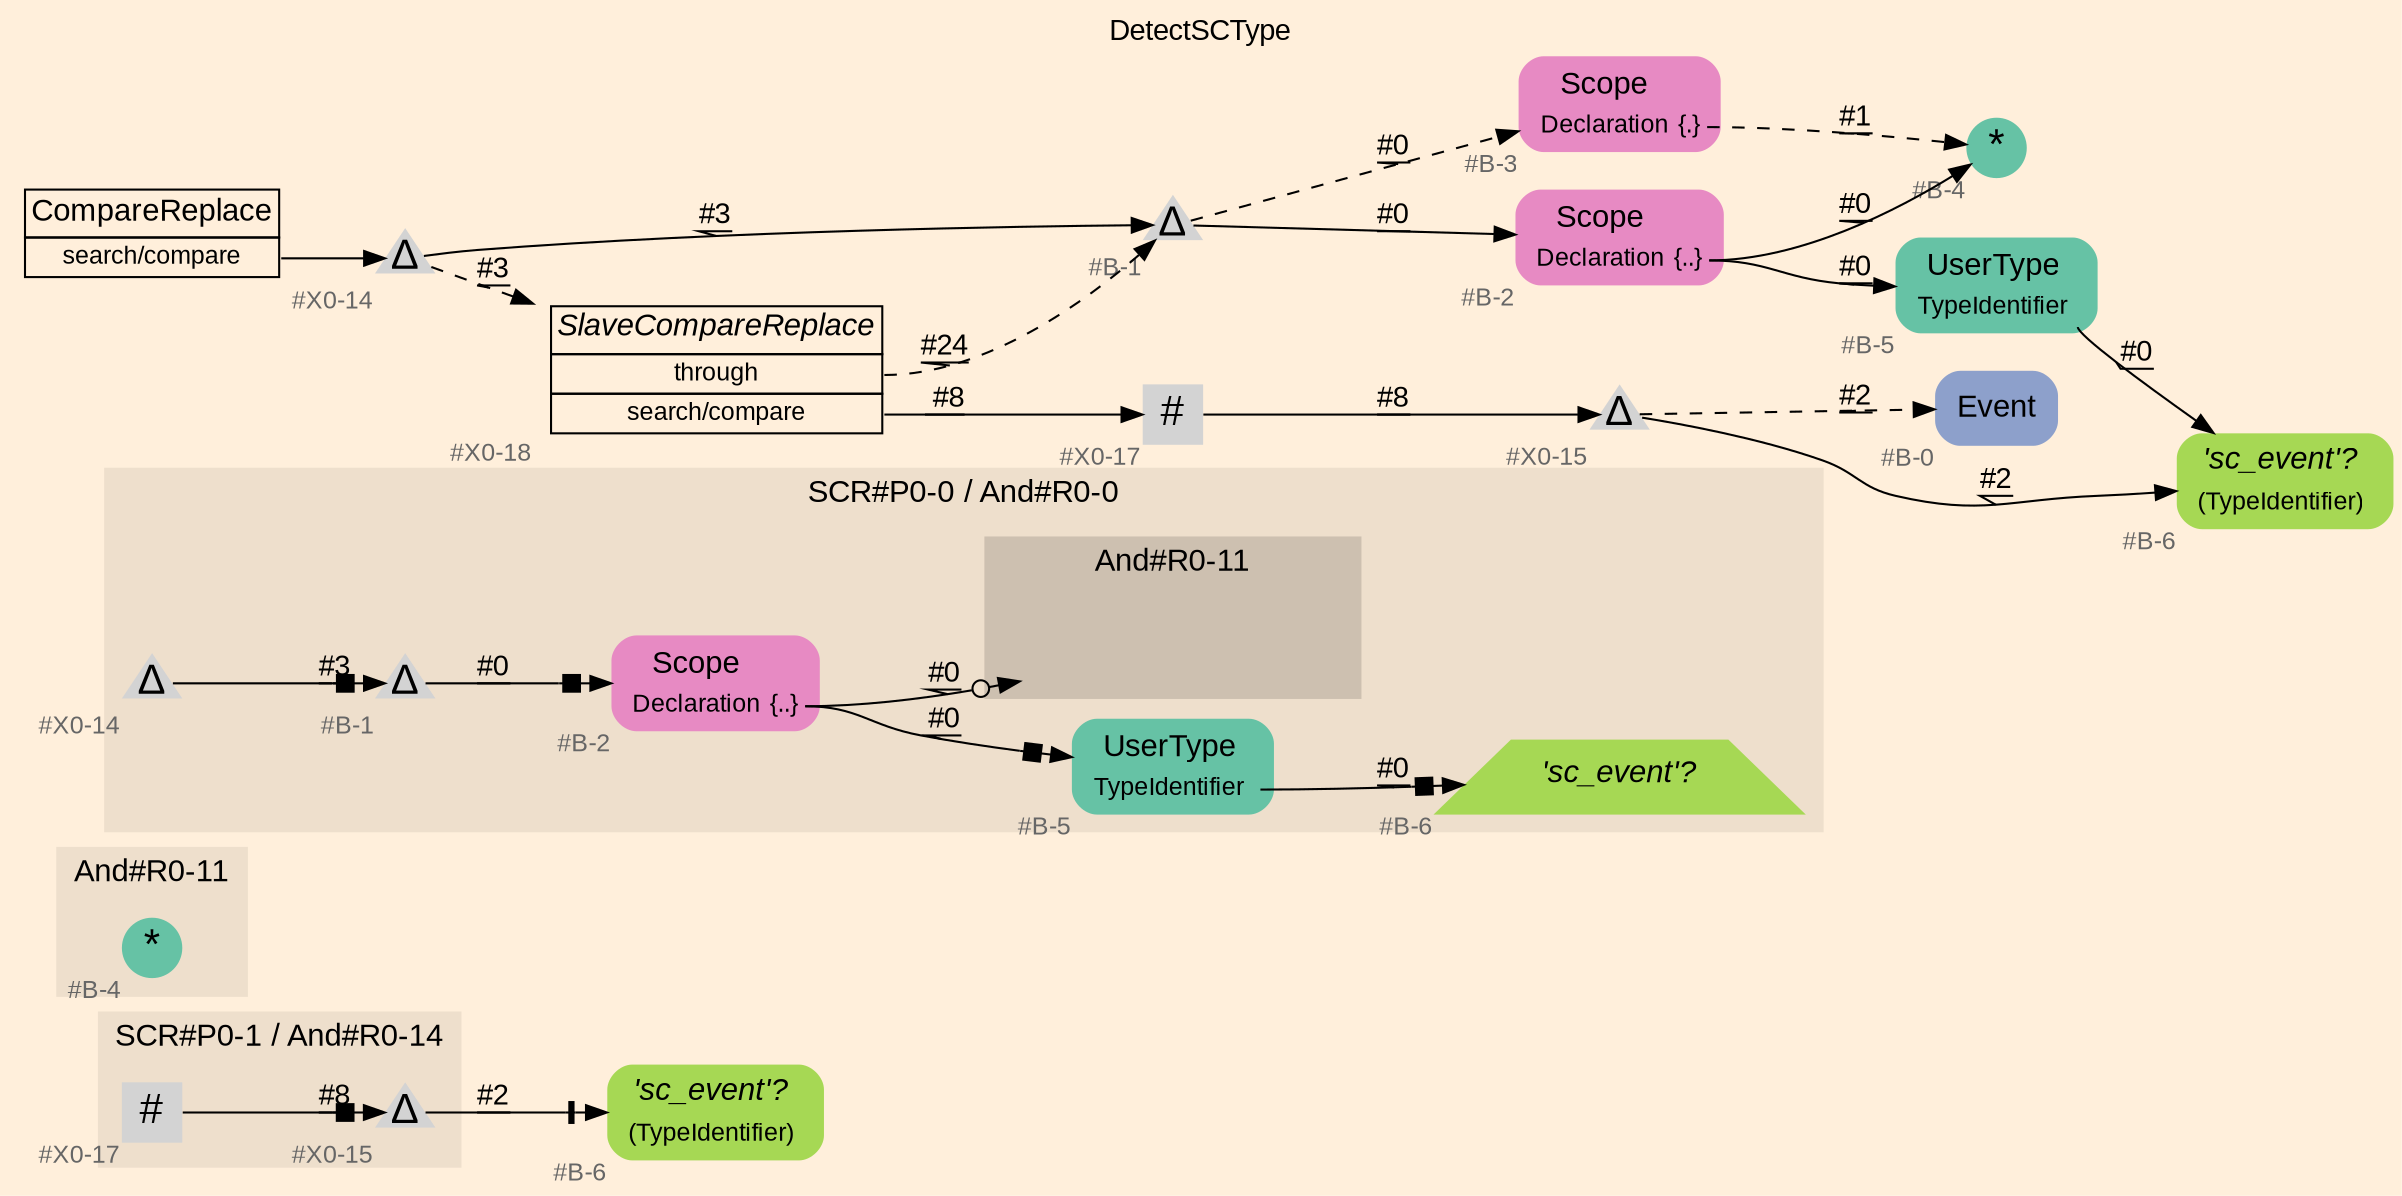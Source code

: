digraph "DetectSCType" {
label = "DetectSCType"
labelloc = t
graph [
    rankdir = "LR"
    ranksep = 0.3
    bgcolor = antiquewhite1
    color = black
    fontcolor = black
    fontname = "Arial"
];
node [
    fontname = "Arial"
];
edge [
    fontname = "Arial"
];

// -------------------- figure And#R0-14 --------------------
// -------- region And#R0-14 ----------
subgraph "clusterAnd#R0-14" {
    label = "SCR#P0-1 / And#R0-14"
    style = "filled"
    color = antiquewhite2
    fontsize = "15"
    // -------- block And#R0-14/#X0-15 ----------
    "And#R0-14/#X0-15" [
        xlabel = "#X0-15"
        fontsize = "12"
        fontcolor = grey40
        shape = "triangle"
        label = <<FONT COLOR="black" POINT-SIZE="20">Δ</FONT>>
        style = "filled"
        penwidth = 0.0
        fixedsize = true
        width = 0.4
        height = 0.4
    ];
    
    // -------- block And#R0-14/#X0-17 ----------
    "And#R0-14/#X0-17" [
        xlabel = "#X0-17"
        fontsize = "12"
        fontcolor = grey40
        shape = "square"
        label = <<FONT COLOR="black" POINT-SIZE="20">#</FONT>>
        style = "filled"
        penwidth = 0.0
        fixedsize = true
        width = 0.4
        height = 0.4
    ];
    
}

// -------- block And#R0-14/#B-6 ----------
"And#R0-14/#B-6" [
    fillcolor = "/set28/5"
    xlabel = "#B-6"
    fontsize = "12"
    fontcolor = grey40
    shape = "plaintext"
    label = <<TABLE BORDER="0" CELLBORDER="0" CELLSPACING="0">
     <TR><TD><FONT COLOR="black" POINT-SIZE="15"><I>'sc_event'?</I></FONT></TD></TR>
     <TR><TD><FONT COLOR="black" POINT-SIZE="12">(TypeIdentifier)</FONT></TD><TD PORT="port0"></TD></TR>
    </TABLE>>
    style = "rounded,filled"
];

"And#R0-14/#X0-15" -> "And#R0-14/#B-6" [
    arrowhead="normalnonetee"
    label = "#2"
    decorate = true
    color = black
    fontcolor = black
];

"And#R0-14/#X0-17" -> "And#R0-14/#X0-15" [
    arrowhead="normalnonebox"
    label = "#8"
    decorate = true
    color = black
    fontcolor = black
];


// -------------------- figure And#R0-11 --------------------
// -------- region And#R0-11 ----------
subgraph "clusterAnd#R0-11" {
    label = "And#R0-11"
    style = "filled"
    color = antiquewhite2
    fontsize = "15"
    // -------- block And#R0-11/#B-4 ----------
    "And#R0-11/#B-4" [
        fillcolor = "/set28/1"
        xlabel = "#B-4"
        fontsize = "12"
        fontcolor = grey40
        shape = "circle"
        label = <<FONT COLOR="black" POINT-SIZE="20">*</FONT>>
        style = "filled"
        penwidth = 0.0
        fixedsize = true
        width = 0.4
        height = 0.4
    ];
    
}


// -------------------- figure And#R0-0 --------------------
// -------- region And#R0-0 ----------
subgraph "clusterAnd#R0-0" {
    label = "SCR#P0-0 / And#R0-0"
    style = "filled"
    color = antiquewhite2
    fontsize = "15"
    // -------- block And#R0-0/#B-1 ----------
    "And#R0-0/#B-1" [
        xlabel = "#B-1"
        fontsize = "12"
        fontcolor = grey40
        shape = "triangle"
        label = <<FONT COLOR="black" POINT-SIZE="20">Δ</FONT>>
        style = "filled"
        penwidth = 0.0
        fixedsize = true
        width = 0.4
        height = 0.4
    ];
    
    // -------- block And#R0-0/#B-2 ----------
    "And#R0-0/#B-2" [
        fillcolor = "/set28/4"
        xlabel = "#B-2"
        fontsize = "12"
        fontcolor = grey40
        shape = "plaintext"
        label = <<TABLE BORDER="0" CELLBORDER="0" CELLSPACING="0">
         <TR><TD><FONT COLOR="black" POINT-SIZE="15">Scope</FONT></TD></TR>
         <TR><TD><FONT COLOR="black" POINT-SIZE="12">Declaration</FONT></TD><TD PORT="port0"><FONT COLOR="black" POINT-SIZE="12">{..}</FONT></TD></TR>
        </TABLE>>
        style = "rounded,filled"
    ];
    
    // -------- block And#R0-0/#B-5 ----------
    "And#R0-0/#B-5" [
        fillcolor = "/set28/1"
        xlabel = "#B-5"
        fontsize = "12"
        fontcolor = grey40
        shape = "plaintext"
        label = <<TABLE BORDER="0" CELLBORDER="0" CELLSPACING="0">
         <TR><TD><FONT COLOR="black" POINT-SIZE="15">UserType</FONT></TD></TR>
         <TR><TD><FONT COLOR="black" POINT-SIZE="12">TypeIdentifier</FONT></TD><TD PORT="port0"></TD></TR>
        </TABLE>>
        style = "rounded,filled"
    ];
    
    // -------- block And#R0-0/#B-6 ----------
    "And#R0-0/#B-6" [
        fillcolor = "/set28/5"
        xlabel = "#B-6"
        fontsize = "12"
        fontcolor = grey40
        shape = "trapezium"
        label = <<FONT COLOR="black" POINT-SIZE="15"><I>'sc_event'?</I></FONT>>
        style = "filled"
        penwidth = 0.0
    ];
    
    // -------- block And#R0-0/#X0-14 ----------
    "And#R0-0/#X0-14" [
        xlabel = "#X0-14"
        fontsize = "12"
        fontcolor = grey40
        shape = "triangle"
        label = <<FONT COLOR="black" POINT-SIZE="20">Δ</FONT>>
        style = "filled"
        penwidth = 0.0
        fixedsize = true
        width = 0.4
        height = 0.4
    ];
    
    // -------- region And#R0-0/And#R0-11 ----------
    subgraph "clusterAnd#R0-0/And#R0-11" {
        label = "And#R0-11"
        style = "filled"
        color = antiquewhite3
        fontsize = "15"
        // -------- block And#R0-0/And#R0-11/#B-4 ----------
        "And#R0-0/And#R0-11/#B-4" [
            fillcolor = "/set28/1"
            xlabel = "#B-4"
            fontsize = "12"
            fontcolor = grey40
            shape = "none"
            style = "invisible"
        ];
        
    }
    
}

"And#R0-0/#B-1" -> "And#R0-0/#B-2" [
    arrowhead="normalnonebox"
    label = "#0"
    decorate = true
    color = black
    fontcolor = black
];

"And#R0-0/#B-2":port0 -> "And#R0-0/And#R0-11/#B-4" [
    arrowhead="normalnoneodot"
    label = "#0"
    decorate = true
    color = black
    fontcolor = black
];

"And#R0-0/#B-2":port0 -> "And#R0-0/#B-5" [
    arrowhead="normalnonebox"
    label = "#0"
    decorate = true
    color = black
    fontcolor = black
];

"And#R0-0/#B-5":port0 -> "And#R0-0/#B-6" [
    arrowhead="normalnonebox"
    label = "#0"
    decorate = true
    color = black
    fontcolor = black
];

"And#R0-0/#X0-14" -> "And#R0-0/#B-1" [
    arrowhead="normalnonebox"
    label = "#3"
    decorate = true
    color = black
    fontcolor = black
];


// -------------------- transformation figure --------------------
// -------- block CR#X0-16 ----------
"CR#X0-16" [
    fillcolor = antiquewhite1
    fontsize = "12"
    fontcolor = grey40
    shape = "plaintext"
    label = <<TABLE BORDER="0" CELLBORDER="1" CELLSPACING="0">
     <TR><TD><FONT COLOR="black" POINT-SIZE="15">CompareReplace</FONT></TD></TR>
     <TR><TD PORT="port0"><FONT COLOR="black" POINT-SIZE="12">search/compare</FONT></TD></TR>
    </TABLE>>
    style = "filled"
    color = black
];

// -------- block #X0-14 ----------
"#X0-14" [
    xlabel = "#X0-14"
    fontsize = "12"
    fontcolor = grey40
    shape = "triangle"
    label = <<FONT COLOR="black" POINT-SIZE="20">Δ</FONT>>
    style = "filled"
    penwidth = 0.0
    fixedsize = true
    width = 0.4
    height = 0.4
];

// -------- block #B-1 ----------
"#B-1" [
    xlabel = "#B-1"
    fontsize = "12"
    fontcolor = grey40
    shape = "triangle"
    label = <<FONT COLOR="black" POINT-SIZE="20">Δ</FONT>>
    style = "filled"
    penwidth = 0.0
    fixedsize = true
    width = 0.4
    height = 0.4
];

// -------- block #B-2 ----------
"#B-2" [
    fillcolor = "/set28/4"
    xlabel = "#B-2"
    fontsize = "12"
    fontcolor = grey40
    shape = "plaintext"
    label = <<TABLE BORDER="0" CELLBORDER="0" CELLSPACING="0">
     <TR><TD><FONT COLOR="black" POINT-SIZE="15">Scope</FONT></TD></TR>
     <TR><TD><FONT COLOR="black" POINT-SIZE="12">Declaration</FONT></TD><TD PORT="port0"><FONT COLOR="black" POINT-SIZE="12">{..}</FONT></TD></TR>
    </TABLE>>
    style = "rounded,filled"
];

// -------- block #B-4 ----------
"#B-4" [
    fillcolor = "/set28/1"
    xlabel = "#B-4"
    fontsize = "12"
    fontcolor = grey40
    shape = "circle"
    label = <<FONT COLOR="black" POINT-SIZE="20">*</FONT>>
    style = "filled"
    penwidth = 0.0
    fixedsize = true
    width = 0.4
    height = 0.4
];

// -------- block #B-5 ----------
"#B-5" [
    fillcolor = "/set28/1"
    xlabel = "#B-5"
    fontsize = "12"
    fontcolor = grey40
    shape = "plaintext"
    label = <<TABLE BORDER="0" CELLBORDER="0" CELLSPACING="0">
     <TR><TD><FONT COLOR="black" POINT-SIZE="15">UserType</FONT></TD></TR>
     <TR><TD><FONT COLOR="black" POINT-SIZE="12">TypeIdentifier</FONT></TD><TD PORT="port0"></TD></TR>
    </TABLE>>
    style = "rounded,filled"
];

// -------- block #B-6 ----------
"#B-6" [
    fillcolor = "/set28/5"
    xlabel = "#B-6"
    fontsize = "12"
    fontcolor = grey40
    shape = "plaintext"
    label = <<TABLE BORDER="0" CELLBORDER="0" CELLSPACING="0">
     <TR><TD><FONT COLOR="black" POINT-SIZE="15"><I>'sc_event'?</I></FONT></TD></TR>
     <TR><TD><FONT COLOR="black" POINT-SIZE="12">(TypeIdentifier)</FONT></TD><TD PORT="port0"></TD></TR>
    </TABLE>>
    style = "rounded,filled"
];

// -------- block #B-3 ----------
"#B-3" [
    fillcolor = "/set28/4"
    xlabel = "#B-3"
    fontsize = "12"
    fontcolor = grey40
    shape = "plaintext"
    label = <<TABLE BORDER="0" CELLBORDER="0" CELLSPACING="0">
     <TR><TD><FONT COLOR="black" POINT-SIZE="15">Scope</FONT></TD></TR>
     <TR><TD><FONT COLOR="black" POINT-SIZE="12">Declaration</FONT></TD><TD PORT="port0"><FONT COLOR="black" POINT-SIZE="12">{.}</FONT></TD></TR>
    </TABLE>>
    style = "rounded,filled"
];

// -------- block #X0-18 ----------
"#X0-18" [
    fillcolor = antiquewhite1
    xlabel = "#X0-18"
    fontsize = "12"
    fontcolor = grey40
    shape = "plaintext"
    label = <<TABLE BORDER="0" CELLBORDER="1" CELLSPACING="0">
     <TR><TD><FONT COLOR="black" POINT-SIZE="15"><I>SlaveCompareReplace</I></FONT></TD></TR>
     <TR><TD PORT="port0"><FONT COLOR="black" POINT-SIZE="12">through</FONT></TD></TR>
     <TR><TD PORT="port1"><FONT COLOR="black" POINT-SIZE="12">search/compare</FONT></TD></TR>
    </TABLE>>
    style = "filled"
    color = black
];

// -------- block #X0-17 ----------
"#X0-17" [
    xlabel = "#X0-17"
    fontsize = "12"
    fontcolor = grey40
    shape = "square"
    label = <<FONT COLOR="black" POINT-SIZE="20">#</FONT>>
    style = "filled"
    penwidth = 0.0
    fixedsize = true
    width = 0.4
    height = 0.4
];

// -------- block #X0-15 ----------
"#X0-15" [
    xlabel = "#X0-15"
    fontsize = "12"
    fontcolor = grey40
    shape = "triangle"
    label = <<FONT COLOR="black" POINT-SIZE="20">Δ</FONT>>
    style = "filled"
    penwidth = 0.0
    fixedsize = true
    width = 0.4
    height = 0.4
];

// -------- block #B-0 ----------
"#B-0" [
    fillcolor = "/set28/3"
    xlabel = "#B-0"
    fontsize = "12"
    fontcolor = grey40
    shape = "plaintext"
    label = <<TABLE BORDER="0" CELLBORDER="0" CELLSPACING="0">
     <TR><TD><FONT COLOR="black" POINT-SIZE="15">Event</FONT></TD></TR>
    </TABLE>>
    style = "rounded,filled"
];

"CR#X0-16":port0 -> "#X0-14" [
    label = ""
    decorate = true
    color = black
    fontcolor = black
];

"#X0-14" -> "#B-1" [
    label = "#3"
    decorate = true
    color = black
    fontcolor = black
];

"#X0-14" -> "#X0-18" [
    style="dashed"
    label = "#3"
    decorate = true
    color = black
    fontcolor = black
];

"#B-1" -> "#B-2" [
    label = "#0"
    decorate = true
    color = black
    fontcolor = black
];

"#B-1" -> "#B-3" [
    style="dashed"
    label = "#0"
    decorate = true
    color = black
    fontcolor = black
];

"#B-2":port0 -> "#B-4" [
    label = "#0"
    decorate = true
    color = black
    fontcolor = black
];

"#B-2":port0 -> "#B-5" [
    label = "#0"
    decorate = true
    color = black
    fontcolor = black
];

"#B-5":port0 -> "#B-6" [
    label = "#0"
    decorate = true
    color = black
    fontcolor = black
];

"#B-3":port0 -> "#B-4" [
    style="dashed"
    label = "#1"
    decorate = true
    color = black
    fontcolor = black
];

"#X0-18":port0 -> "#B-1" [
    style="dashed"
    label = "#24"
    decorate = true
    color = black
    fontcolor = black
];

"#X0-18":port1 -> "#X0-17" [
    label = " #8"
    decorate = true
    color = black
    fontcolor = black
];

"#X0-17" -> "#X0-15" [
    label = "#8"
    decorate = true
    color = black
    fontcolor = black
];

"#X0-15" -> "#B-6" [
    label = "#2"
    decorate = true
    color = black
    fontcolor = black
];

"#X0-15" -> "#B-0" [
    style="dashed"
    label = "#2"
    decorate = true
    color = black
    fontcolor = black
];


}
